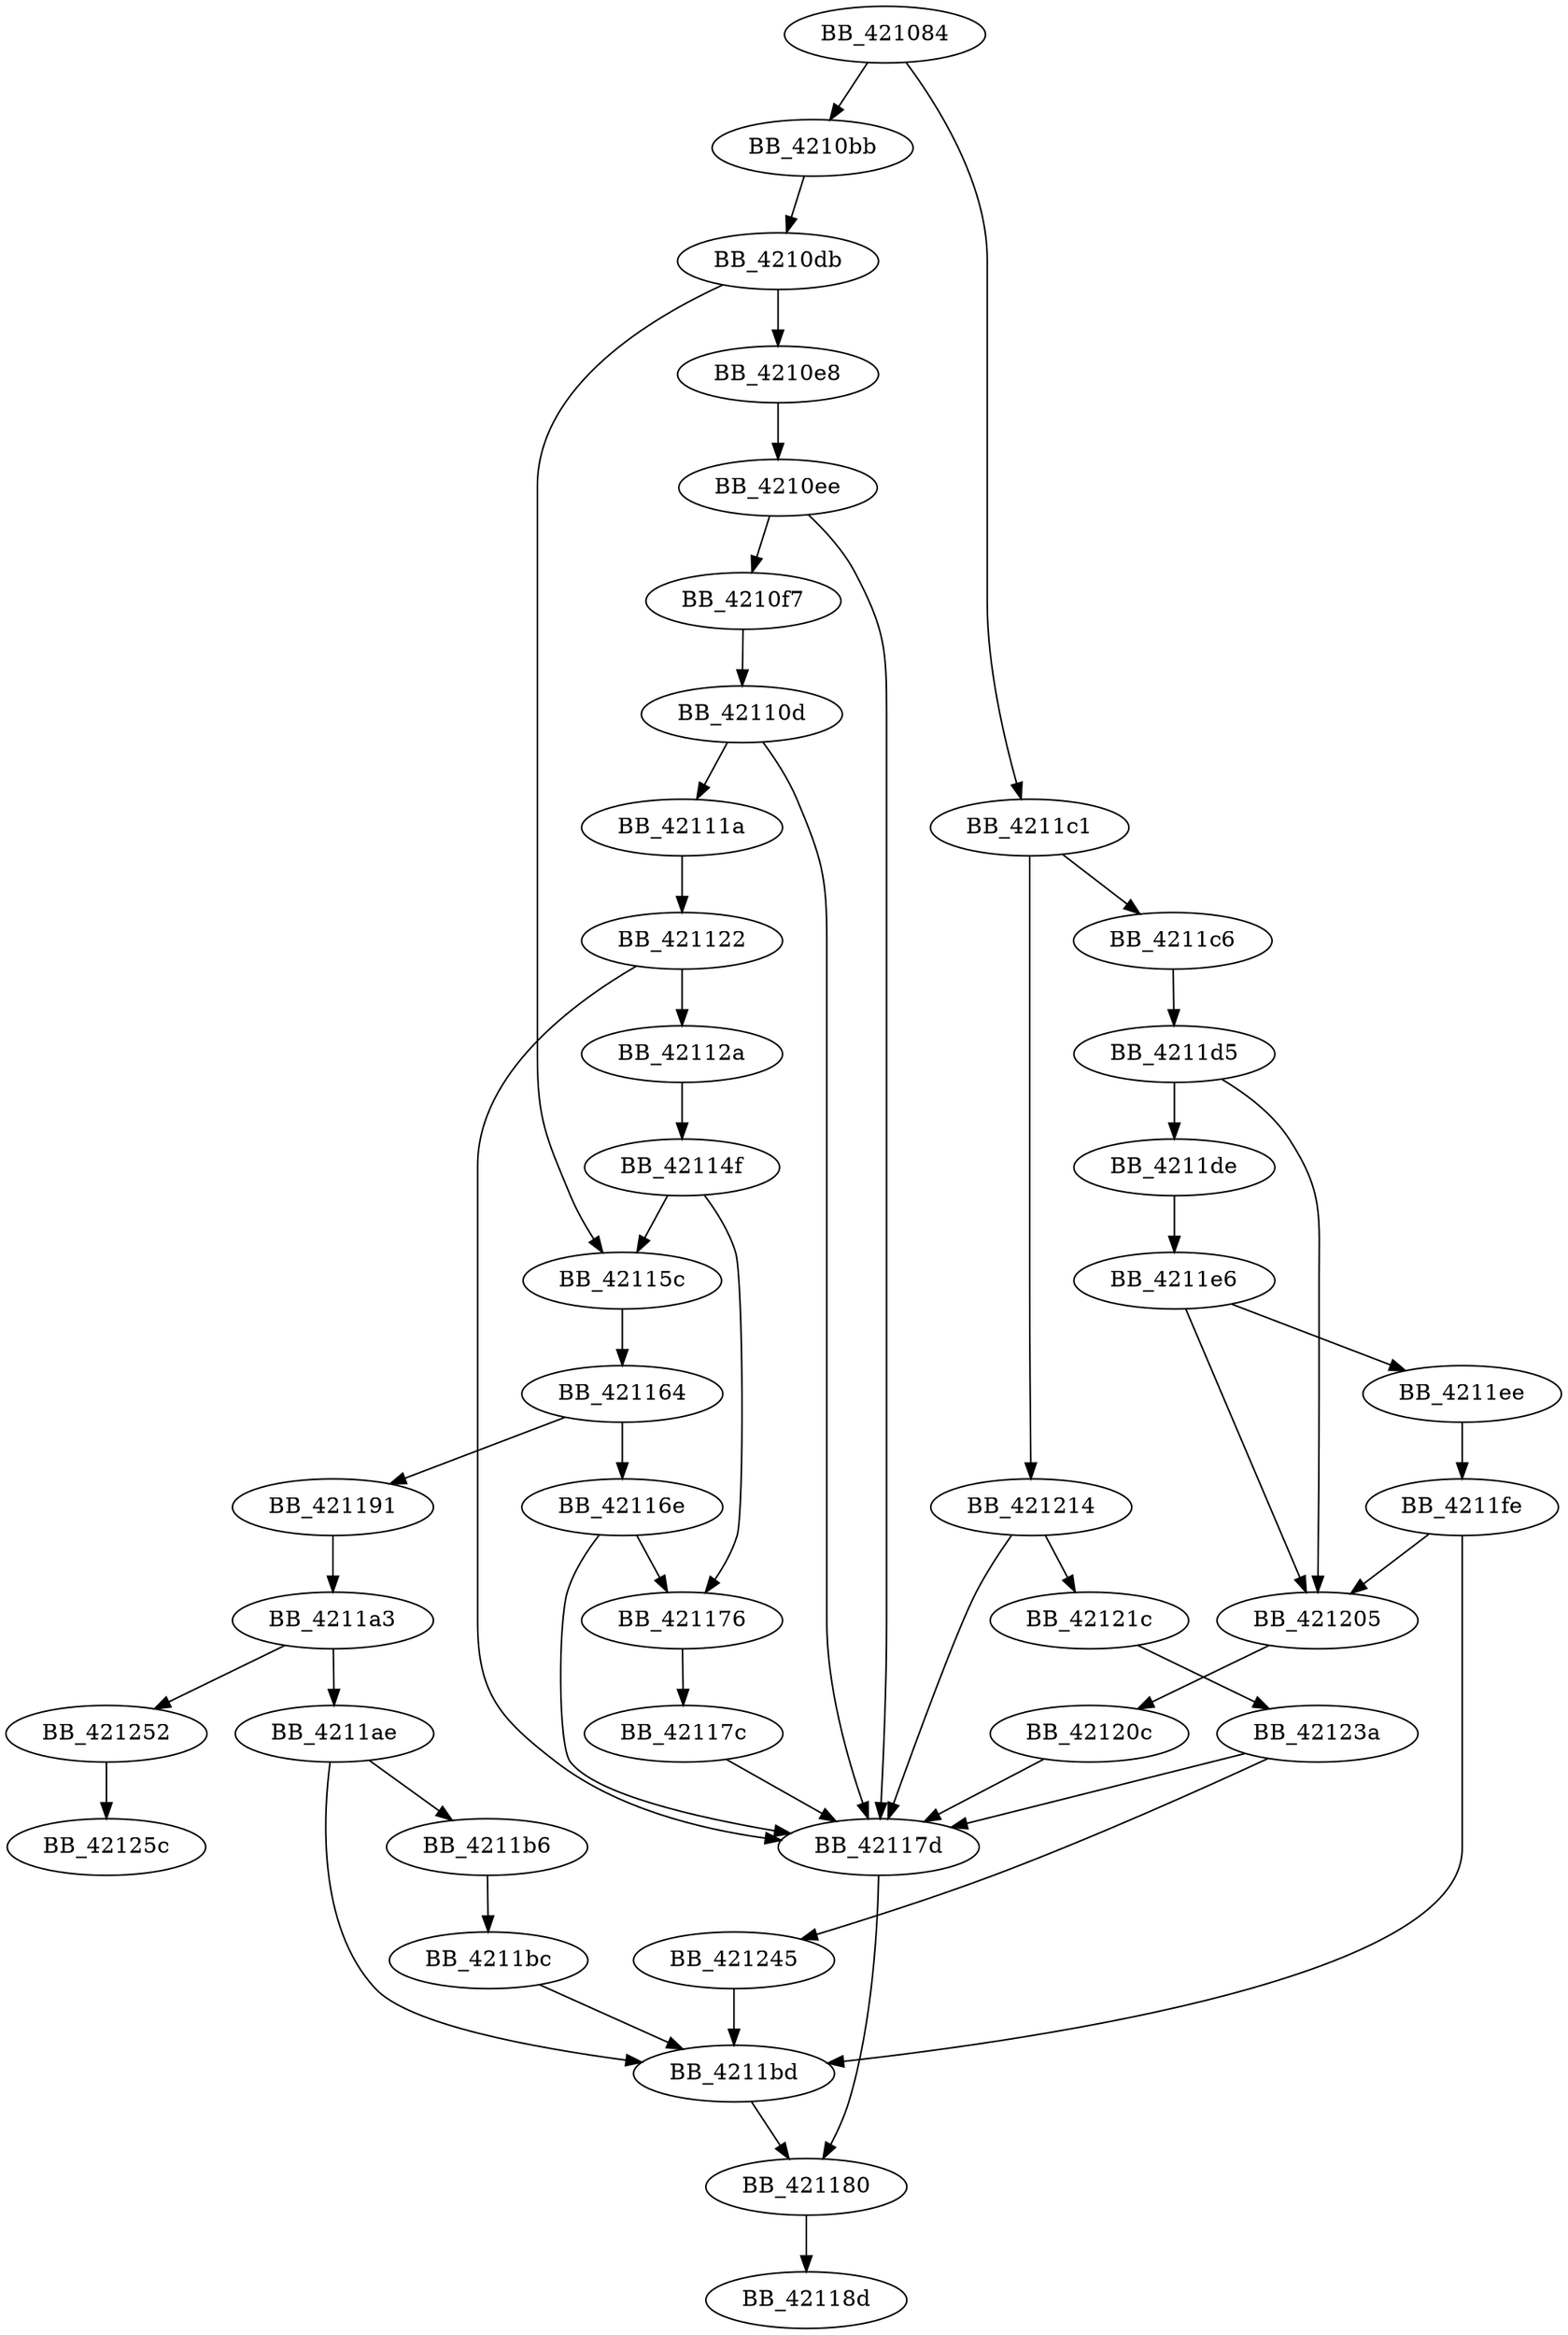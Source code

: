 DiGraph ___getlocaleinfo{
BB_421084->BB_4210bb
BB_421084->BB_4211c1
BB_4210bb->BB_4210db
BB_4210db->BB_4210e8
BB_4210db->BB_42115c
BB_4210e8->BB_4210ee
BB_4210ee->BB_4210f7
BB_4210ee->BB_42117d
BB_4210f7->BB_42110d
BB_42110d->BB_42111a
BB_42110d->BB_42117d
BB_42111a->BB_421122
BB_421122->BB_42112a
BB_421122->BB_42117d
BB_42112a->BB_42114f
BB_42114f->BB_42115c
BB_42114f->BB_421176
BB_42115c->BB_421164
BB_421164->BB_42116e
BB_421164->BB_421191
BB_42116e->BB_421176
BB_42116e->BB_42117d
BB_421176->BB_42117c
BB_42117c->BB_42117d
BB_42117d->BB_421180
BB_421180->BB_42118d
BB_421191->BB_4211a3
BB_4211a3->BB_4211ae
BB_4211a3->BB_421252
BB_4211ae->BB_4211b6
BB_4211ae->BB_4211bd
BB_4211b6->BB_4211bc
BB_4211bc->BB_4211bd
BB_4211bd->BB_421180
BB_4211c1->BB_4211c6
BB_4211c1->BB_421214
BB_4211c6->BB_4211d5
BB_4211d5->BB_4211de
BB_4211d5->BB_421205
BB_4211de->BB_4211e6
BB_4211e6->BB_4211ee
BB_4211e6->BB_421205
BB_4211ee->BB_4211fe
BB_4211fe->BB_4211bd
BB_4211fe->BB_421205
BB_421205->BB_42120c
BB_42120c->BB_42117d
BB_421214->BB_42117d
BB_421214->BB_42121c
BB_42121c->BB_42123a
BB_42123a->BB_42117d
BB_42123a->BB_421245
BB_421245->BB_4211bd
BB_421252->BB_42125c
}
